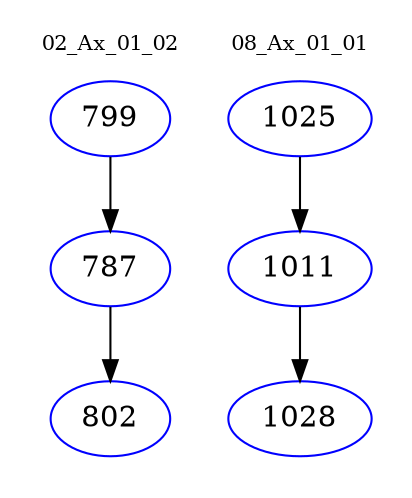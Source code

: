 digraph{
subgraph cluster_0 {
color = white
label = "02_Ax_01_02";
fontsize=10;
T0_799 [label="799", color="blue"]
T0_799 -> T0_787 [color="black"]
T0_787 [label="787", color="blue"]
T0_787 -> T0_802 [color="black"]
T0_802 [label="802", color="blue"]
}
subgraph cluster_1 {
color = white
label = "08_Ax_01_01";
fontsize=10;
T1_1025 [label="1025", color="blue"]
T1_1025 -> T1_1011 [color="black"]
T1_1011 [label="1011", color="blue"]
T1_1011 -> T1_1028 [color="black"]
T1_1028 [label="1028", color="blue"]
}
}
